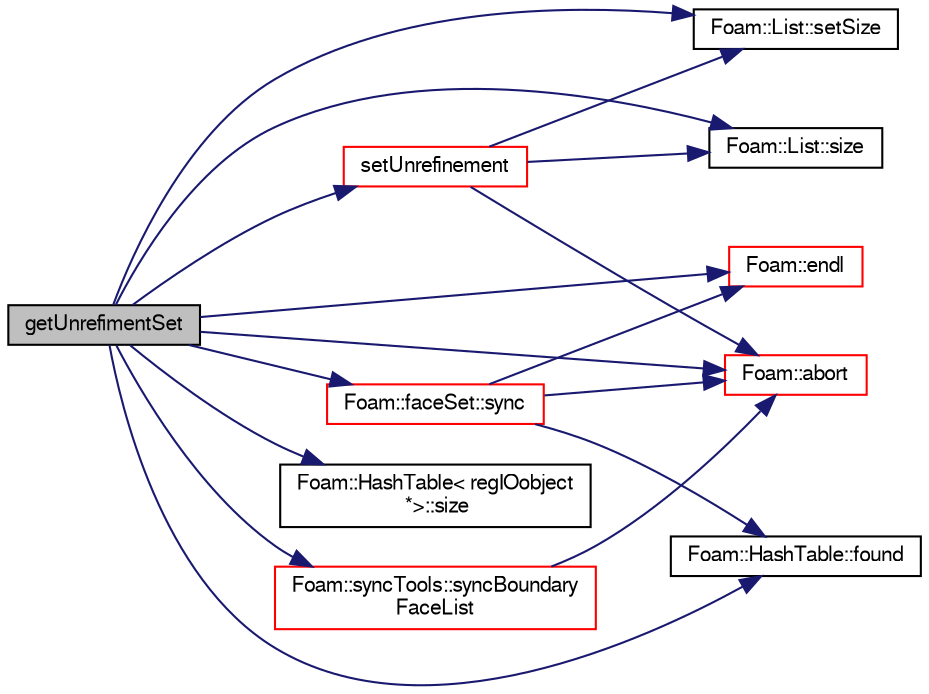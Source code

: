 digraph "getUnrefimentSet"
{
  bgcolor="transparent";
  edge [fontname="FreeSans",fontsize="10",labelfontname="FreeSans",labelfontsize="10"];
  node [fontname="FreeSans",fontsize="10",shape=record];
  rankdir="LR";
  Node1728 [label="getUnrefimentSet",height=0.2,width=0.4,color="black", fillcolor="grey75", style="filled", fontcolor="black"];
  Node1728 -> Node1729 [color="midnightblue",fontsize="10",style="solid",fontname="FreeSans"];
  Node1729 [label="Foam::abort",height=0.2,width=0.4,color="red",URL="$a21124.html#a447107a607d03e417307c203fa5fb44b"];
  Node1728 -> Node1737 [color="midnightblue",fontsize="10",style="solid",fontname="FreeSans"];
  Node1737 [label="Foam::endl",height=0.2,width=0.4,color="red",URL="$a21124.html#a2db8fe02a0d3909e9351bb4275b23ce4",tooltip="Add newline and flush stream. "];
  Node1728 -> Node1772 [color="midnightblue",fontsize="10",style="solid",fontname="FreeSans"];
  Node1772 [label="Foam::HashTable::found",height=0.2,width=0.4,color="black",URL="$a25702.html#a9a7a02c333e3e98344a1e5b891c4d985",tooltip="Return true if hashedEntry is found in table. "];
  Node1728 -> Node1773 [color="midnightblue",fontsize="10",style="solid",fontname="FreeSans"];
  Node1773 [label="Foam::List::setSize",height=0.2,width=0.4,color="black",URL="$a25694.html#aedb985ffeaf1bdbfeccc2a8730405703",tooltip="Reset size of List. "];
  Node1728 -> Node1774 [color="midnightblue",fontsize="10",style="solid",fontname="FreeSans"];
  Node1774 [label="setUnrefinement",height=0.2,width=0.4,color="red",URL="$a21722.html#a56023116300115f668b5a3d17c675fb0",tooltip="Restore selected faces and vertices. "];
  Node1774 -> Node1729 [color="midnightblue",fontsize="10",style="solid",fontname="FreeSans"];
  Node1774 -> Node1780 [color="midnightblue",fontsize="10",style="solid",fontname="FreeSans"];
  Node1780 [label="Foam::List::size",height=0.2,width=0.4,color="black",URL="$a25694.html#a8a5f6fa29bd4b500caf186f60245b384",tooltip="Override size to be inconsistent with allocated storage. "];
  Node1774 -> Node1773 [color="midnightblue",fontsize="10",style="solid",fontname="FreeSans"];
  Node1728 -> Node1780 [color="midnightblue",fontsize="10",style="solid",fontname="FreeSans"];
  Node1728 -> Node1865 [color="midnightblue",fontsize="10",style="solid",fontname="FreeSans"];
  Node1865 [label="Foam::HashTable\< regIOobject\l *\>::size",height=0.2,width=0.4,color="black",URL="$a25702.html#a47b3bf30da1eb3ab8076b5fbe00e0494",tooltip="Return number of elements in table. "];
  Node1728 -> Node1927 [color="midnightblue",fontsize="10",style="solid",fontname="FreeSans"];
  Node1927 [label="Foam::faceSet::sync",height=0.2,width=0.4,color="red",URL="$a25446.html#aa7fca4a1afef0062c91f4d1e3776659d",tooltip="Sync faceSet across coupled patches. "];
  Node1927 -> Node1729 [color="midnightblue",fontsize="10",style="solid",fontname="FreeSans"];
  Node1927 -> Node1737 [color="midnightblue",fontsize="10",style="solid",fontname="FreeSans"];
  Node1927 -> Node1772 [color="midnightblue",fontsize="10",style="solid",fontname="FreeSans"];
  Node1728 -> Node2130 [color="midnightblue",fontsize="10",style="solid",fontname="FreeSans"];
  Node2130 [label="Foam::syncTools::syncBoundary\lFaceList",height=0.2,width=0.4,color="red",URL="$a27502.html#a1885668646afb3cf257512c56daa9b2f",tooltip="Synchronize values on boundary faces only. "];
  Node2130 -> Node1729 [color="midnightblue",fontsize="10",style="solid",fontname="FreeSans"];
}

